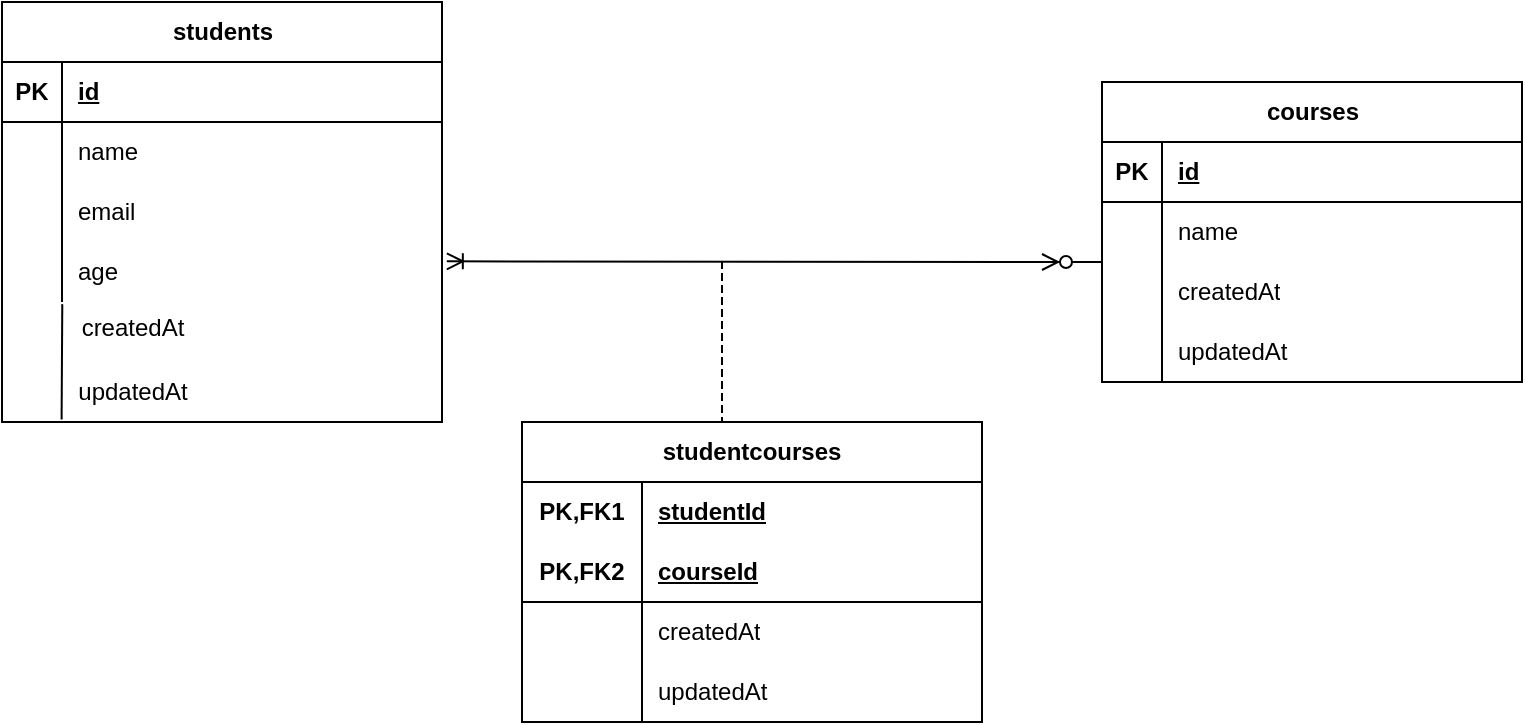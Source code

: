 <mxfile version="21.2.3" type="device">
  <diagram name="Page-1" id="Lf0TeZ51rajmSp2KVhwQ">
    <mxGraphModel dx="1094" dy="656" grid="1" gridSize="10" guides="1" tooltips="1" connect="1" arrows="1" fold="1" page="1" pageScale="1" pageWidth="850" pageHeight="1100" math="0" shadow="0">
      <root>
        <mxCell id="0" />
        <mxCell id="1" parent="0" />
        <mxCell id="CXfUriTmgQraNQ3CjQlG-1" value="students" style="shape=table;startSize=30;container=1;collapsible=1;childLayout=tableLayout;fixedRows=1;rowLines=0;fontStyle=1;align=center;resizeLast=1;html=1;" vertex="1" parent="1">
          <mxGeometry x="80" y="310" width="220" height="210" as="geometry" />
        </mxCell>
        <mxCell id="CXfUriTmgQraNQ3CjQlG-2" value="" style="shape=tableRow;horizontal=0;startSize=0;swimlaneHead=0;swimlaneBody=0;fillColor=none;collapsible=0;dropTarget=0;points=[[0,0.5],[1,0.5]];portConstraint=eastwest;top=0;left=0;right=0;bottom=1;" vertex="1" parent="CXfUriTmgQraNQ3CjQlG-1">
          <mxGeometry y="30" width="220" height="30" as="geometry" />
        </mxCell>
        <mxCell id="CXfUriTmgQraNQ3CjQlG-3" value="PK" style="shape=partialRectangle;connectable=0;fillColor=none;top=0;left=0;bottom=0;right=0;fontStyle=1;overflow=hidden;whiteSpace=wrap;html=1;" vertex="1" parent="CXfUriTmgQraNQ3CjQlG-2">
          <mxGeometry width="30" height="30" as="geometry">
            <mxRectangle width="30" height="30" as="alternateBounds" />
          </mxGeometry>
        </mxCell>
        <mxCell id="CXfUriTmgQraNQ3CjQlG-4" value="id" style="shape=partialRectangle;connectable=0;fillColor=none;top=0;left=0;bottom=0;right=0;align=left;spacingLeft=6;fontStyle=5;overflow=hidden;whiteSpace=wrap;html=1;" vertex="1" parent="CXfUriTmgQraNQ3CjQlG-2">
          <mxGeometry x="30" width="190" height="30" as="geometry">
            <mxRectangle width="190" height="30" as="alternateBounds" />
          </mxGeometry>
        </mxCell>
        <mxCell id="CXfUriTmgQraNQ3CjQlG-5" value="" style="shape=tableRow;horizontal=0;startSize=0;swimlaneHead=0;swimlaneBody=0;fillColor=none;collapsible=0;dropTarget=0;points=[[0,0.5],[1,0.5]];portConstraint=eastwest;top=0;left=0;right=0;bottom=0;" vertex="1" parent="CXfUriTmgQraNQ3CjQlG-1">
          <mxGeometry y="60" width="220" height="30" as="geometry" />
        </mxCell>
        <mxCell id="CXfUriTmgQraNQ3CjQlG-6" value="" style="shape=partialRectangle;connectable=0;fillColor=none;top=0;left=0;bottom=0;right=0;editable=1;overflow=hidden;whiteSpace=wrap;html=1;" vertex="1" parent="CXfUriTmgQraNQ3CjQlG-5">
          <mxGeometry width="30" height="30" as="geometry">
            <mxRectangle width="30" height="30" as="alternateBounds" />
          </mxGeometry>
        </mxCell>
        <mxCell id="CXfUriTmgQraNQ3CjQlG-7" value="name" style="shape=partialRectangle;connectable=0;fillColor=none;top=0;left=0;bottom=0;right=0;align=left;spacingLeft=6;overflow=hidden;whiteSpace=wrap;html=1;" vertex="1" parent="CXfUriTmgQraNQ3CjQlG-5">
          <mxGeometry x="30" width="190" height="30" as="geometry">
            <mxRectangle width="190" height="30" as="alternateBounds" />
          </mxGeometry>
        </mxCell>
        <mxCell id="CXfUriTmgQraNQ3CjQlG-8" value="" style="shape=tableRow;horizontal=0;startSize=0;swimlaneHead=0;swimlaneBody=0;fillColor=none;collapsible=0;dropTarget=0;points=[[0,0.5],[1,0.5]];portConstraint=eastwest;top=0;left=0;right=0;bottom=0;" vertex="1" parent="CXfUriTmgQraNQ3CjQlG-1">
          <mxGeometry y="90" width="220" height="30" as="geometry" />
        </mxCell>
        <mxCell id="CXfUriTmgQraNQ3CjQlG-9" value="" style="shape=partialRectangle;connectable=0;fillColor=none;top=0;left=0;bottom=0;right=0;editable=1;overflow=hidden;whiteSpace=wrap;html=1;" vertex="1" parent="CXfUriTmgQraNQ3CjQlG-8">
          <mxGeometry width="30" height="30" as="geometry">
            <mxRectangle width="30" height="30" as="alternateBounds" />
          </mxGeometry>
        </mxCell>
        <mxCell id="CXfUriTmgQraNQ3CjQlG-10" value="email" style="shape=partialRectangle;connectable=0;fillColor=none;top=0;left=0;bottom=0;right=0;align=left;spacingLeft=6;overflow=hidden;whiteSpace=wrap;html=1;" vertex="1" parent="CXfUriTmgQraNQ3CjQlG-8">
          <mxGeometry x="30" width="190" height="30" as="geometry">
            <mxRectangle width="190" height="30" as="alternateBounds" />
          </mxGeometry>
        </mxCell>
        <mxCell id="CXfUriTmgQraNQ3CjQlG-11" value="" style="shape=tableRow;horizontal=0;startSize=0;swimlaneHead=0;swimlaneBody=0;fillColor=none;collapsible=0;dropTarget=0;points=[[0,0.5],[1,0.5]];portConstraint=eastwest;top=0;left=0;right=0;bottom=0;" vertex="1" parent="CXfUriTmgQraNQ3CjQlG-1">
          <mxGeometry y="120" width="220" height="30" as="geometry" />
        </mxCell>
        <mxCell id="CXfUriTmgQraNQ3CjQlG-12" value="" style="shape=partialRectangle;connectable=0;fillColor=none;top=0;left=0;bottom=0;right=0;editable=1;overflow=hidden;whiteSpace=wrap;html=1;" vertex="1" parent="CXfUriTmgQraNQ3CjQlG-11">
          <mxGeometry width="30" height="30" as="geometry">
            <mxRectangle width="30" height="30" as="alternateBounds" />
          </mxGeometry>
        </mxCell>
        <mxCell id="CXfUriTmgQraNQ3CjQlG-13" value="age" style="shape=partialRectangle;connectable=0;fillColor=none;top=0;left=0;bottom=0;right=0;align=left;spacingLeft=6;overflow=hidden;whiteSpace=wrap;html=1;" vertex="1" parent="CXfUriTmgQraNQ3CjQlG-11">
          <mxGeometry x="30" width="190" height="30" as="geometry">
            <mxRectangle width="190" height="30" as="alternateBounds" />
          </mxGeometry>
        </mxCell>
        <mxCell id="CXfUriTmgQraNQ3CjQlG-14" value="createdAt" style="text;html=1;align=center;verticalAlign=middle;resizable=0;points=[];autosize=1;strokeColor=none;fillColor=none;" vertex="1" parent="1">
          <mxGeometry x="110" y="458" width="70" height="30" as="geometry" />
        </mxCell>
        <mxCell id="CXfUriTmgQraNQ3CjQlG-15" value="updatedAt" style="text;html=1;align=center;verticalAlign=middle;resizable=0;points=[];autosize=1;strokeColor=none;fillColor=none;" vertex="1" parent="1">
          <mxGeometry x="105" y="490" width="80" height="30" as="geometry" />
        </mxCell>
        <mxCell id="CXfUriTmgQraNQ3CjQlG-16" value="" style="endArrow=none;html=1;rounded=0;entryX=0.002;entryY=0.102;entryDx=0;entryDy=0;entryPerimeter=0;exitX=0.06;exitY=0.957;exitDx=0;exitDy=0;exitPerimeter=0;" edge="1" parent="1" source="CXfUriTmgQraNQ3CjQlG-15" target="CXfUriTmgQraNQ3CjQlG-14">
          <mxGeometry width="50" height="50" relative="1" as="geometry">
            <mxPoint x="110" y="510" as="sourcePoint" />
            <mxPoint x="140" y="460" as="targetPoint" />
          </mxGeometry>
        </mxCell>
        <mxCell id="CXfUriTmgQraNQ3CjQlG-17" value="courses" style="shape=table;startSize=30;container=1;collapsible=1;childLayout=tableLayout;fixedRows=1;rowLines=0;fontStyle=1;align=center;resizeLast=1;html=1;" vertex="1" parent="1">
          <mxGeometry x="630" y="350" width="210" height="150" as="geometry" />
        </mxCell>
        <mxCell id="CXfUriTmgQraNQ3CjQlG-18" value="" style="shape=tableRow;horizontal=0;startSize=0;swimlaneHead=0;swimlaneBody=0;fillColor=none;collapsible=0;dropTarget=0;points=[[0,0.5],[1,0.5]];portConstraint=eastwest;top=0;left=0;right=0;bottom=1;" vertex="1" parent="CXfUriTmgQraNQ3CjQlG-17">
          <mxGeometry y="30" width="210" height="30" as="geometry" />
        </mxCell>
        <mxCell id="CXfUriTmgQraNQ3CjQlG-19" value="PK" style="shape=partialRectangle;connectable=0;fillColor=none;top=0;left=0;bottom=0;right=0;fontStyle=1;overflow=hidden;whiteSpace=wrap;html=1;" vertex="1" parent="CXfUriTmgQraNQ3CjQlG-18">
          <mxGeometry width="30" height="30" as="geometry">
            <mxRectangle width="30" height="30" as="alternateBounds" />
          </mxGeometry>
        </mxCell>
        <mxCell id="CXfUriTmgQraNQ3CjQlG-20" value="id" style="shape=partialRectangle;connectable=0;fillColor=none;top=0;left=0;bottom=0;right=0;align=left;spacingLeft=6;fontStyle=5;overflow=hidden;whiteSpace=wrap;html=1;" vertex="1" parent="CXfUriTmgQraNQ3CjQlG-18">
          <mxGeometry x="30" width="180" height="30" as="geometry">
            <mxRectangle width="180" height="30" as="alternateBounds" />
          </mxGeometry>
        </mxCell>
        <mxCell id="CXfUriTmgQraNQ3CjQlG-21" value="" style="shape=tableRow;horizontal=0;startSize=0;swimlaneHead=0;swimlaneBody=0;fillColor=none;collapsible=0;dropTarget=0;points=[[0,0.5],[1,0.5]];portConstraint=eastwest;top=0;left=0;right=0;bottom=0;" vertex="1" parent="CXfUriTmgQraNQ3CjQlG-17">
          <mxGeometry y="60" width="210" height="30" as="geometry" />
        </mxCell>
        <mxCell id="CXfUriTmgQraNQ3CjQlG-22" value="" style="shape=partialRectangle;connectable=0;fillColor=none;top=0;left=0;bottom=0;right=0;editable=1;overflow=hidden;whiteSpace=wrap;html=1;" vertex="1" parent="CXfUriTmgQraNQ3CjQlG-21">
          <mxGeometry width="30" height="30" as="geometry">
            <mxRectangle width="30" height="30" as="alternateBounds" />
          </mxGeometry>
        </mxCell>
        <mxCell id="CXfUriTmgQraNQ3CjQlG-23" value="name" style="shape=partialRectangle;connectable=0;fillColor=none;top=0;left=0;bottom=0;right=0;align=left;spacingLeft=6;overflow=hidden;whiteSpace=wrap;html=1;" vertex="1" parent="CXfUriTmgQraNQ3CjQlG-21">
          <mxGeometry x="30" width="180" height="30" as="geometry">
            <mxRectangle width="180" height="30" as="alternateBounds" />
          </mxGeometry>
        </mxCell>
        <mxCell id="CXfUriTmgQraNQ3CjQlG-24" value="" style="shape=tableRow;horizontal=0;startSize=0;swimlaneHead=0;swimlaneBody=0;fillColor=none;collapsible=0;dropTarget=0;points=[[0,0.5],[1,0.5]];portConstraint=eastwest;top=0;left=0;right=0;bottom=0;" vertex="1" parent="CXfUriTmgQraNQ3CjQlG-17">
          <mxGeometry y="90" width="210" height="30" as="geometry" />
        </mxCell>
        <mxCell id="CXfUriTmgQraNQ3CjQlG-25" value="" style="shape=partialRectangle;connectable=0;fillColor=none;top=0;left=0;bottom=0;right=0;editable=1;overflow=hidden;whiteSpace=wrap;html=1;" vertex="1" parent="CXfUriTmgQraNQ3CjQlG-24">
          <mxGeometry width="30" height="30" as="geometry">
            <mxRectangle width="30" height="30" as="alternateBounds" />
          </mxGeometry>
        </mxCell>
        <mxCell id="CXfUriTmgQraNQ3CjQlG-26" value="createdAt" style="shape=partialRectangle;connectable=0;fillColor=none;top=0;left=0;bottom=0;right=0;align=left;spacingLeft=6;overflow=hidden;whiteSpace=wrap;html=1;" vertex="1" parent="CXfUriTmgQraNQ3CjQlG-24">
          <mxGeometry x="30" width="180" height="30" as="geometry">
            <mxRectangle width="180" height="30" as="alternateBounds" />
          </mxGeometry>
        </mxCell>
        <mxCell id="CXfUriTmgQraNQ3CjQlG-27" value="" style="shape=tableRow;horizontal=0;startSize=0;swimlaneHead=0;swimlaneBody=0;fillColor=none;collapsible=0;dropTarget=0;points=[[0,0.5],[1,0.5]];portConstraint=eastwest;top=0;left=0;right=0;bottom=0;" vertex="1" parent="CXfUriTmgQraNQ3CjQlG-17">
          <mxGeometry y="120" width="210" height="30" as="geometry" />
        </mxCell>
        <mxCell id="CXfUriTmgQraNQ3CjQlG-28" value="" style="shape=partialRectangle;connectable=0;fillColor=none;top=0;left=0;bottom=0;right=0;editable=1;overflow=hidden;whiteSpace=wrap;html=1;" vertex="1" parent="CXfUriTmgQraNQ3CjQlG-27">
          <mxGeometry width="30" height="30" as="geometry">
            <mxRectangle width="30" height="30" as="alternateBounds" />
          </mxGeometry>
        </mxCell>
        <mxCell id="CXfUriTmgQraNQ3CjQlG-29" value="updatedAt" style="shape=partialRectangle;connectable=0;fillColor=none;top=0;left=0;bottom=0;right=0;align=left;spacingLeft=6;overflow=hidden;whiteSpace=wrap;html=1;" vertex="1" parent="CXfUriTmgQraNQ3CjQlG-27">
          <mxGeometry x="30" width="180" height="30" as="geometry">
            <mxRectangle width="180" height="30" as="alternateBounds" />
          </mxGeometry>
        </mxCell>
        <mxCell id="CXfUriTmgQraNQ3CjQlG-30" value="studentcourses" style="shape=table;startSize=30;container=1;collapsible=1;childLayout=tableLayout;fixedRows=1;rowLines=0;fontStyle=1;align=center;resizeLast=1;html=1;whiteSpace=wrap;" vertex="1" parent="1">
          <mxGeometry x="340" y="520" width="230" height="150" as="geometry" />
        </mxCell>
        <mxCell id="CXfUriTmgQraNQ3CjQlG-31" value="" style="shape=tableRow;horizontal=0;startSize=0;swimlaneHead=0;swimlaneBody=0;fillColor=none;collapsible=0;dropTarget=0;points=[[0,0.5],[1,0.5]];portConstraint=eastwest;top=0;left=0;right=0;bottom=0;html=1;" vertex="1" parent="CXfUriTmgQraNQ3CjQlG-30">
          <mxGeometry y="30" width="230" height="30" as="geometry" />
        </mxCell>
        <mxCell id="CXfUriTmgQraNQ3CjQlG-32" value="PK,FK1" style="shape=partialRectangle;connectable=0;fillColor=none;top=0;left=0;bottom=0;right=0;fontStyle=1;overflow=hidden;html=1;whiteSpace=wrap;" vertex="1" parent="CXfUriTmgQraNQ3CjQlG-31">
          <mxGeometry width="60" height="30" as="geometry">
            <mxRectangle width="60" height="30" as="alternateBounds" />
          </mxGeometry>
        </mxCell>
        <mxCell id="CXfUriTmgQraNQ3CjQlG-33" value="studentId" style="shape=partialRectangle;connectable=0;fillColor=none;top=0;left=0;bottom=0;right=0;align=left;spacingLeft=6;fontStyle=5;overflow=hidden;html=1;whiteSpace=wrap;" vertex="1" parent="CXfUriTmgQraNQ3CjQlG-31">
          <mxGeometry x="60" width="170" height="30" as="geometry">
            <mxRectangle width="170" height="30" as="alternateBounds" />
          </mxGeometry>
        </mxCell>
        <mxCell id="CXfUriTmgQraNQ3CjQlG-34" value="" style="shape=tableRow;horizontal=0;startSize=0;swimlaneHead=0;swimlaneBody=0;fillColor=none;collapsible=0;dropTarget=0;points=[[0,0.5],[1,0.5]];portConstraint=eastwest;top=0;left=0;right=0;bottom=1;html=1;" vertex="1" parent="CXfUriTmgQraNQ3CjQlG-30">
          <mxGeometry y="60" width="230" height="30" as="geometry" />
        </mxCell>
        <mxCell id="CXfUriTmgQraNQ3CjQlG-35" value="PK,FK2" style="shape=partialRectangle;connectable=0;fillColor=none;top=0;left=0;bottom=0;right=0;fontStyle=1;overflow=hidden;html=1;whiteSpace=wrap;" vertex="1" parent="CXfUriTmgQraNQ3CjQlG-34">
          <mxGeometry width="60" height="30" as="geometry">
            <mxRectangle width="60" height="30" as="alternateBounds" />
          </mxGeometry>
        </mxCell>
        <mxCell id="CXfUriTmgQraNQ3CjQlG-36" value="courseId" style="shape=partialRectangle;connectable=0;fillColor=none;top=0;left=0;bottom=0;right=0;align=left;spacingLeft=6;fontStyle=5;overflow=hidden;html=1;whiteSpace=wrap;" vertex="1" parent="CXfUriTmgQraNQ3CjQlG-34">
          <mxGeometry x="60" width="170" height="30" as="geometry">
            <mxRectangle width="170" height="30" as="alternateBounds" />
          </mxGeometry>
        </mxCell>
        <mxCell id="CXfUriTmgQraNQ3CjQlG-37" value="" style="shape=tableRow;horizontal=0;startSize=0;swimlaneHead=0;swimlaneBody=0;fillColor=none;collapsible=0;dropTarget=0;points=[[0,0.5],[1,0.5]];portConstraint=eastwest;top=0;left=0;right=0;bottom=0;html=1;" vertex="1" parent="CXfUriTmgQraNQ3CjQlG-30">
          <mxGeometry y="90" width="230" height="30" as="geometry" />
        </mxCell>
        <mxCell id="CXfUriTmgQraNQ3CjQlG-38" value="" style="shape=partialRectangle;connectable=0;fillColor=none;top=0;left=0;bottom=0;right=0;editable=1;overflow=hidden;html=1;whiteSpace=wrap;" vertex="1" parent="CXfUriTmgQraNQ3CjQlG-37">
          <mxGeometry width="60" height="30" as="geometry">
            <mxRectangle width="60" height="30" as="alternateBounds" />
          </mxGeometry>
        </mxCell>
        <mxCell id="CXfUriTmgQraNQ3CjQlG-39" value="createdAt" style="shape=partialRectangle;connectable=0;fillColor=none;top=0;left=0;bottom=0;right=0;align=left;spacingLeft=6;overflow=hidden;html=1;whiteSpace=wrap;" vertex="1" parent="CXfUriTmgQraNQ3CjQlG-37">
          <mxGeometry x="60" width="170" height="30" as="geometry">
            <mxRectangle width="170" height="30" as="alternateBounds" />
          </mxGeometry>
        </mxCell>
        <mxCell id="CXfUriTmgQraNQ3CjQlG-40" value="" style="shape=tableRow;horizontal=0;startSize=0;swimlaneHead=0;swimlaneBody=0;fillColor=none;collapsible=0;dropTarget=0;points=[[0,0.5],[1,0.5]];portConstraint=eastwest;top=0;left=0;right=0;bottom=0;html=1;" vertex="1" parent="CXfUriTmgQraNQ3CjQlG-30">
          <mxGeometry y="120" width="230" height="30" as="geometry" />
        </mxCell>
        <mxCell id="CXfUriTmgQraNQ3CjQlG-41" value="" style="shape=partialRectangle;connectable=0;fillColor=none;top=0;left=0;bottom=0;right=0;editable=1;overflow=hidden;html=1;whiteSpace=wrap;" vertex="1" parent="CXfUriTmgQraNQ3CjQlG-40">
          <mxGeometry width="60" height="30" as="geometry">
            <mxRectangle width="60" height="30" as="alternateBounds" />
          </mxGeometry>
        </mxCell>
        <mxCell id="CXfUriTmgQraNQ3CjQlG-42" value="updatedAt" style="shape=partialRectangle;connectable=0;fillColor=none;top=0;left=0;bottom=0;right=0;align=left;spacingLeft=6;overflow=hidden;html=1;whiteSpace=wrap;" vertex="1" parent="CXfUriTmgQraNQ3CjQlG-40">
          <mxGeometry x="60" width="170" height="30" as="geometry">
            <mxRectangle width="170" height="30" as="alternateBounds" />
          </mxGeometry>
        </mxCell>
        <mxCell id="CXfUriTmgQraNQ3CjQlG-43" value="" style="edgeStyle=entityRelationEdgeStyle;fontSize=12;html=1;endArrow=ERoneToMany;startArrow=ERzeroToMany;rounded=0;entryX=1.011;entryY=0.322;entryDx=0;entryDy=0;entryPerimeter=0;" edge="1" parent="1" target="CXfUriTmgQraNQ3CjQlG-11">
          <mxGeometry width="100" height="100" relative="1" as="geometry">
            <mxPoint x="600" y="440" as="sourcePoint" />
            <mxPoint x="280" y="440" as="targetPoint" />
          </mxGeometry>
        </mxCell>
        <mxCell id="CXfUriTmgQraNQ3CjQlG-44" value="" style="shape=partialRectangle;fillColor=none;align=left;verticalAlign=middle;strokeColor=none;spacingLeft=34;rotatable=0;points=[[0,0.5],[1,0.5]];portConstraint=eastwest;dropTarget=0;" vertex="1" parent="1">
          <mxGeometry x="410" y="440" width="90" height="80" as="geometry" />
        </mxCell>
        <mxCell id="CXfUriTmgQraNQ3CjQlG-45" value="" style="shape=partialRectangle;top=0;left=0;bottom=0;fillColor=none;stokeWidth=1;dashed=1;align=left;verticalAlign=middle;spacingLeft=4;spacingRight=4;overflow=hidden;rotatable=0;points=[];portConstraint=eastwest;part=1;" vertex="1" connectable="0" parent="CXfUriTmgQraNQ3CjQlG-44">
          <mxGeometry width="30" height="80" as="geometry" />
        </mxCell>
      </root>
    </mxGraphModel>
  </diagram>
</mxfile>
